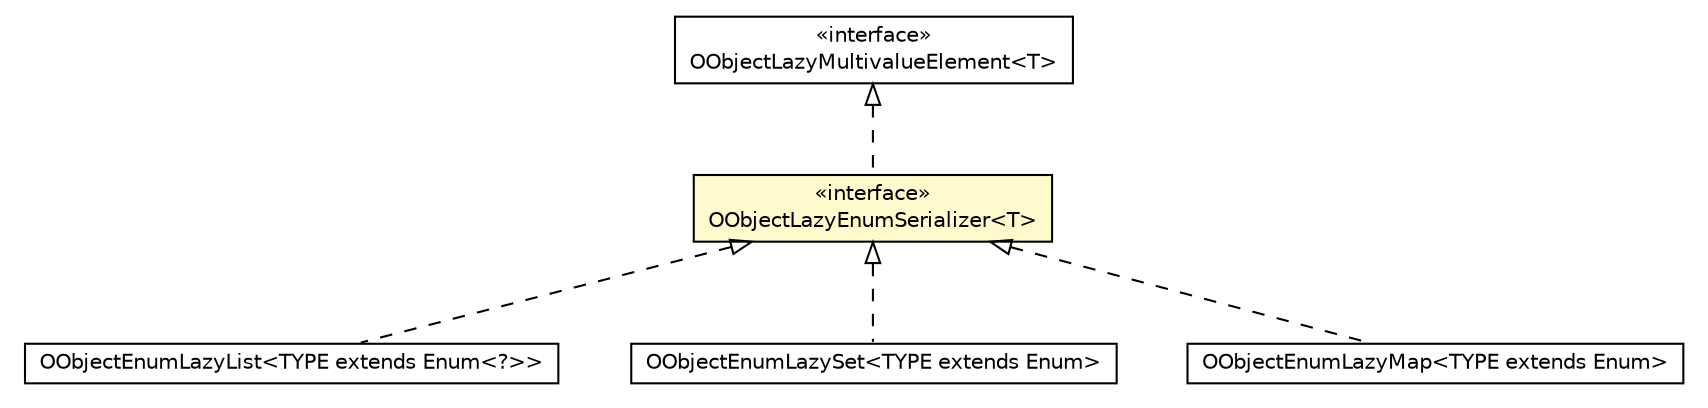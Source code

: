 #!/usr/local/bin/dot
#
# Class diagram 
# Generated by UMLGraph version R5_6-24-gf6e263 (http://www.umlgraph.org/)
#

digraph G {
	edge [fontname="Helvetica",fontsize=10,labelfontname="Helvetica",labelfontsize=10];
	node [fontname="Helvetica",fontsize=10,shape=plaintext];
	nodesep=0.25;
	ranksep=0.5;
	// com.orientechnologies.orient.core.db.object.OObjectLazyMultivalueElement<T>
	c2642136 [label=<<table title="com.orientechnologies.orient.core.db.object.OObjectLazyMultivalueElement" border="0" cellborder="1" cellspacing="0" cellpadding="2" port="p" href="../../core/db/object/OObjectLazyMultivalueElement.html">
		<tr><td><table border="0" cellspacing="0" cellpadding="1">
<tr><td align="center" balign="center"> &#171;interface&#187; </td></tr>
<tr><td align="center" balign="center"> OObjectLazyMultivalueElement&lt;T&gt; </td></tr>
		</table></td></tr>
		</table>>, URL="../../core/db/object/OObjectLazyMultivalueElement.html", fontname="Helvetica", fontcolor="black", fontsize=10.0];
	// com.orientechnologies.orient.object.enumerations.OObjectEnumLazyList<TYPE extends java.lang.Enum<?>>
	c2643359 [label=<<table title="com.orientechnologies.orient.object.enumerations.OObjectEnumLazyList" border="0" cellborder="1" cellspacing="0" cellpadding="2" port="p" href="./OObjectEnumLazyList.html">
		<tr><td><table border="0" cellspacing="0" cellpadding="1">
<tr><td align="center" balign="center"> OObjectEnumLazyList&lt;TYPE extends Enum&lt;?&gt;&gt; </td></tr>
		</table></td></tr>
		</table>>, URL="./OObjectEnumLazyList.html", fontname="Helvetica", fontcolor="black", fontsize=10.0];
	// com.orientechnologies.orient.object.enumerations.OObjectLazyEnumSerializer<T>
	c2643360 [label=<<table title="com.orientechnologies.orient.object.enumerations.OObjectLazyEnumSerializer" border="0" cellborder="1" cellspacing="0" cellpadding="2" port="p" bgcolor="lemonChiffon" href="./OObjectLazyEnumSerializer.html">
		<tr><td><table border="0" cellspacing="0" cellpadding="1">
<tr><td align="center" balign="center"> &#171;interface&#187; </td></tr>
<tr><td align="center" balign="center"> OObjectLazyEnumSerializer&lt;T&gt; </td></tr>
		</table></td></tr>
		</table>>, URL="./OObjectLazyEnumSerializer.html", fontname="Helvetica", fontcolor="black", fontsize=10.0];
	// com.orientechnologies.orient.object.enumerations.OObjectEnumLazySet<TYPE extends java.lang.Enum>
	c2643361 [label=<<table title="com.orientechnologies.orient.object.enumerations.OObjectEnumLazySet" border="0" cellborder="1" cellspacing="0" cellpadding="2" port="p" href="./OObjectEnumLazySet.html">
		<tr><td><table border="0" cellspacing="0" cellpadding="1">
<tr><td align="center" balign="center"> OObjectEnumLazySet&lt;TYPE extends Enum&gt; </td></tr>
		</table></td></tr>
		</table>>, URL="./OObjectEnumLazySet.html", fontname="Helvetica", fontcolor="black", fontsize=10.0];
	// com.orientechnologies.orient.object.enumerations.OObjectEnumLazyMap<TYPE extends java.lang.Enum>
	c2643362 [label=<<table title="com.orientechnologies.orient.object.enumerations.OObjectEnumLazyMap" border="0" cellborder="1" cellspacing="0" cellpadding="2" port="p" href="./OObjectEnumLazyMap.html">
		<tr><td><table border="0" cellspacing="0" cellpadding="1">
<tr><td align="center" balign="center"> OObjectEnumLazyMap&lt;TYPE extends Enum&gt; </td></tr>
		</table></td></tr>
		</table>>, URL="./OObjectEnumLazyMap.html", fontname="Helvetica", fontcolor="black", fontsize=10.0];
	//com.orientechnologies.orient.object.enumerations.OObjectEnumLazyList<TYPE extends java.lang.Enum<?>> implements com.orientechnologies.orient.object.enumerations.OObjectLazyEnumSerializer<T>
	c2643360:p -> c2643359:p [dir=back,arrowtail=empty,style=dashed];
	//com.orientechnologies.orient.object.enumerations.OObjectLazyEnumSerializer<T> implements com.orientechnologies.orient.core.db.object.OObjectLazyMultivalueElement<T>
	c2642136:p -> c2643360:p [dir=back,arrowtail=empty,style=dashed];
	//com.orientechnologies.orient.object.enumerations.OObjectEnumLazySet<TYPE extends java.lang.Enum> implements com.orientechnologies.orient.object.enumerations.OObjectLazyEnumSerializer<T>
	c2643360:p -> c2643361:p [dir=back,arrowtail=empty,style=dashed];
	//com.orientechnologies.orient.object.enumerations.OObjectEnumLazyMap<TYPE extends java.lang.Enum> implements com.orientechnologies.orient.object.enumerations.OObjectLazyEnumSerializer<T>
	c2643360:p -> c2643362:p [dir=back,arrowtail=empty,style=dashed];
}


